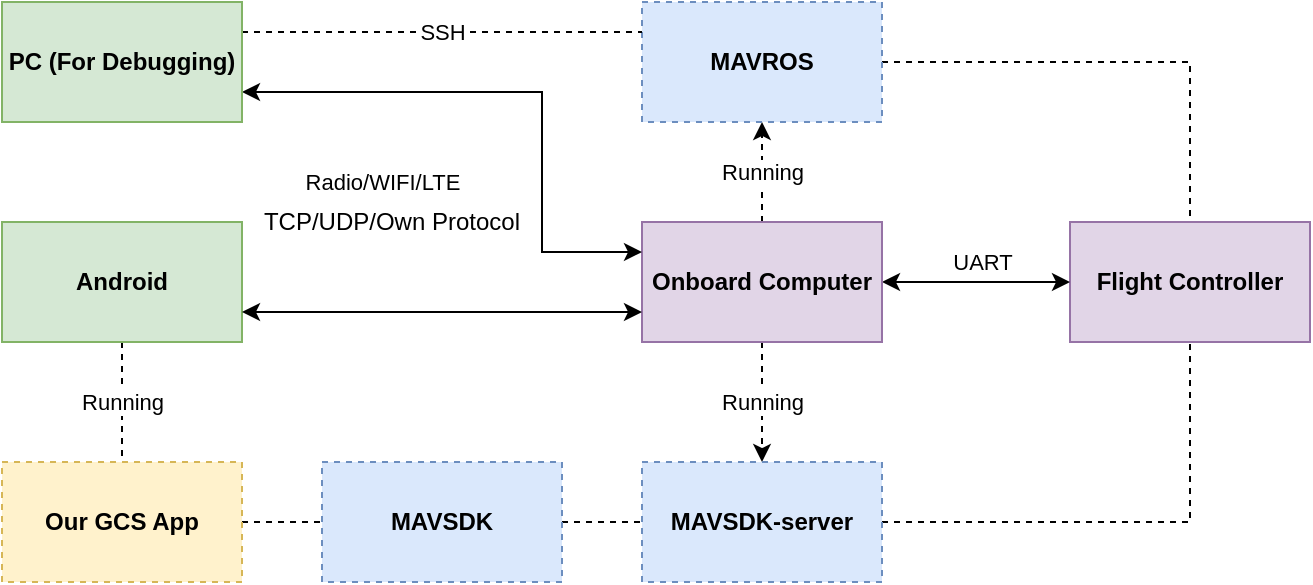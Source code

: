 <mxfile version="14.6.9" type="github">
  <diagram id="lMDNcOSs3lMQIxUguSS0" name="Page-1">
    <mxGraphModel dx="1064" dy="977" grid="1" gridSize="10" guides="1" tooltips="1" connect="1" arrows="1" fold="1" page="1" pageScale="1" pageWidth="1169" pageHeight="827" math="0" shadow="0">
      <root>
        <mxCell id="0" />
        <mxCell id="1" parent="0" />
        <mxCell id="IrnzPBB1oJrZkGAjnWZN-1" value="Flight Controller" style="rounded=0;whiteSpace=wrap;html=1;fillColor=#e1d5e7;strokeColor=#9673a6;fontStyle=1" vertex="1" parent="1">
          <mxGeometry x="864" y="570" width="120" height="60" as="geometry" />
        </mxCell>
        <mxCell id="IrnzPBB1oJrZkGAjnWZN-2" style="edgeStyle=orthogonalEdgeStyle;rounded=0;orthogonalLoop=1;jettySize=auto;html=1;exitX=1;exitY=0.5;exitDx=0;exitDy=0;entryX=0;entryY=0.5;entryDx=0;entryDy=0;startArrow=classic;startFill=1;" edge="1" parent="1" source="IrnzPBB1oJrZkGAjnWZN-5" target="IrnzPBB1oJrZkGAjnWZN-1">
          <mxGeometry relative="1" as="geometry" />
        </mxCell>
        <mxCell id="IrnzPBB1oJrZkGAjnWZN-3" value="UART" style="edgeLabel;html=1;align=center;verticalAlign=middle;resizable=0;points=[];" vertex="1" connectable="0" parent="IrnzPBB1oJrZkGAjnWZN-2">
          <mxGeometry x="0.325" y="3" relative="1" as="geometry">
            <mxPoint x="-13" y="-7" as="offset" />
          </mxGeometry>
        </mxCell>
        <mxCell id="IrnzPBB1oJrZkGAjnWZN-4" value="Running" style="edgeStyle=orthogonalEdgeStyle;rounded=0;orthogonalLoop=1;jettySize=auto;html=1;exitX=0.5;exitY=0;exitDx=0;exitDy=0;entryX=0.5;entryY=1;entryDx=0;entryDy=0;dashed=1;startArrow=none;startFill=0;endArrow=classic;endFill=1;" edge="1" parent="1" source="IrnzPBB1oJrZkGAjnWZN-5" target="IrnzPBB1oJrZkGAjnWZN-9">
          <mxGeometry relative="1" as="geometry" />
        </mxCell>
        <mxCell id="IrnzPBB1oJrZkGAjnWZN-32" value="Running" style="edgeStyle=orthogonalEdgeStyle;rounded=0;orthogonalLoop=1;jettySize=auto;html=1;exitX=0.5;exitY=1;exitDx=0;exitDy=0;entryX=0.5;entryY=0;entryDx=0;entryDy=0;dashed=1;endArrow=classic;endFill=1;" edge="1" parent="1" source="IrnzPBB1oJrZkGAjnWZN-5" target="IrnzPBB1oJrZkGAjnWZN-30">
          <mxGeometry relative="1" as="geometry" />
        </mxCell>
        <mxCell id="IrnzPBB1oJrZkGAjnWZN-5" value="Onboard Computer" style="rounded=0;whiteSpace=wrap;html=1;fillColor=#e1d5e7;strokeColor=#9673a6;fontStyle=1" vertex="1" parent="1">
          <mxGeometry x="650" y="570" width="120" height="60" as="geometry" />
        </mxCell>
        <mxCell id="IrnzPBB1oJrZkGAjnWZN-8" style="edgeStyle=orthogonalEdgeStyle;rounded=0;orthogonalLoop=1;jettySize=auto;html=1;exitX=1;exitY=0.5;exitDx=0;exitDy=0;entryX=0.5;entryY=0;entryDx=0;entryDy=0;dashed=1;startArrow=none;startFill=0;endArrow=none;endFill=0;" edge="1" parent="1" source="IrnzPBB1oJrZkGAjnWZN-9" target="IrnzPBB1oJrZkGAjnWZN-1">
          <mxGeometry relative="1" as="geometry" />
        </mxCell>
        <mxCell id="IrnzPBB1oJrZkGAjnWZN-9" value="MAVROS" style="rounded=0;whiteSpace=wrap;html=1;fillColor=#dae8fc;strokeColor=#6c8ebf;fontStyle=1;dashed=1;" vertex="1" parent="1">
          <mxGeometry x="650" y="460" width="120" height="60" as="geometry" />
        </mxCell>
        <mxCell id="IrnzPBB1oJrZkGAjnWZN-28" style="edgeStyle=orthogonalEdgeStyle;rounded=0;orthogonalLoop=1;jettySize=auto;html=1;exitX=1;exitY=0.5;exitDx=0;exitDy=0;entryX=0;entryY=0.5;entryDx=0;entryDy=0;endArrow=none;endFill=0;dashed=1;" edge="1" parent="1" source="IrnzPBB1oJrZkGAjnWZN-11" target="IrnzPBB1oJrZkGAjnWZN-18">
          <mxGeometry relative="1" as="geometry" />
        </mxCell>
        <mxCell id="IrnzPBB1oJrZkGAjnWZN-11" value="Our GCS App" style="rounded=0;whiteSpace=wrap;html=1;fillColor=#fff2cc;strokeColor=#d6b656;fontStyle=1;dashed=1;" vertex="1" parent="1">
          <mxGeometry x="330" y="690" width="120" height="60" as="geometry" />
        </mxCell>
        <mxCell id="IrnzPBB1oJrZkGAjnWZN-29" value="Running" style="edgeStyle=orthogonalEdgeStyle;rounded=0;orthogonalLoop=1;jettySize=auto;html=1;exitX=0.5;exitY=1;exitDx=0;exitDy=0;entryX=0.5;entryY=0;entryDx=0;entryDy=0;dashed=1;endArrow=none;endFill=0;" edge="1" parent="1" source="IrnzPBB1oJrZkGAjnWZN-15" target="IrnzPBB1oJrZkGAjnWZN-11">
          <mxGeometry relative="1" as="geometry" />
        </mxCell>
        <mxCell id="IrnzPBB1oJrZkGAjnWZN-15" value="Android" style="rounded=0;whiteSpace=wrap;html=1;fillColor=#d5e8d4;strokeColor=#82b366;fontStyle=1" vertex="1" parent="1">
          <mxGeometry x="330" y="570" width="120" height="60" as="geometry" />
        </mxCell>
        <mxCell id="IrnzPBB1oJrZkGAjnWZN-16" style="edgeStyle=orthogonalEdgeStyle;rounded=0;orthogonalLoop=1;jettySize=auto;html=1;exitX=1;exitY=0.75;exitDx=0;exitDy=0;startArrow=classic;startFill=1;entryX=0;entryY=0.75;entryDx=0;entryDy=0;" edge="1" parent="1" source="IrnzPBB1oJrZkGAjnWZN-15" target="IrnzPBB1oJrZkGAjnWZN-5">
          <mxGeometry relative="1" as="geometry">
            <mxPoint x="780" y="610" as="sourcePoint" />
            <mxPoint x="650" y="600" as="targetPoint" />
            <Array as="points">
              <mxPoint x="530" y="615" />
              <mxPoint x="530" y="615" />
            </Array>
          </mxGeometry>
        </mxCell>
        <mxCell id="IrnzPBB1oJrZkGAjnWZN-31" style="edgeStyle=orthogonalEdgeStyle;rounded=0;orthogonalLoop=1;jettySize=auto;html=1;exitX=1;exitY=0.5;exitDx=0;exitDy=0;entryX=0;entryY=0.5;entryDx=0;entryDy=0;dashed=1;endArrow=none;endFill=0;" edge="1" parent="1" source="IrnzPBB1oJrZkGAjnWZN-18" target="IrnzPBB1oJrZkGAjnWZN-30">
          <mxGeometry relative="1" as="geometry" />
        </mxCell>
        <mxCell id="IrnzPBB1oJrZkGAjnWZN-18" value="MAVSDK" style="rounded=0;whiteSpace=wrap;html=1;fillColor=#dae8fc;strokeColor=#6c8ebf;fontStyle=1;dashed=1;" vertex="1" parent="1">
          <mxGeometry x="490" y="690" width="120" height="60" as="geometry" />
        </mxCell>
        <mxCell id="IrnzPBB1oJrZkGAjnWZN-19" value="Radio/WIFI/LTE" style="edgeLabel;html=1;align=center;verticalAlign=middle;resizable=0;points=[];" vertex="1" connectable="0" parent="1">
          <mxGeometry x="520" y="550.0" as="geometry" />
        </mxCell>
        <mxCell id="IrnzPBB1oJrZkGAjnWZN-21" value="" style="shape=image;verticalLabelPosition=bottom;labelBackgroundColor=#ffffff;verticalAlign=top;aspect=fixed;imageAspect=0;image=https://mavlink.io/assets/site/logo_mavlink_small.png;" vertex="1" parent="1">
          <mxGeometry x="790" y="468" width="74" height="17.76" as="geometry" />
        </mxCell>
        <mxCell id="IrnzPBB1oJrZkGAjnWZN-25" value="" style="shape=image;html=1;verticalAlign=top;verticalLabelPosition=bottom;labelBackgroundColor=#ffffff;imageAspect=0;aspect=fixed;image=https://cdn2.iconfinder.com/data/icons/strongicon-vol-24-free/24/filetype-16-128.png;dashed=1;" vertex="1" parent="1">
          <mxGeometry x="660" y="481" width="18" height="18" as="geometry" />
        </mxCell>
        <mxCell id="IrnzPBB1oJrZkGAjnWZN-26" value="" style="shape=image;html=1;verticalAlign=top;verticalLabelPosition=bottom;labelBackgroundColor=#ffffff;imageAspect=0;aspect=fixed;image=https://cdn4.iconfinder.com/data/icons/logos-and-brands/512/181_Java_logo_logos-128.png;dashed=1;" vertex="1" parent="1">
          <mxGeometry x="500" y="710" width="20" height="20" as="geometry" />
        </mxCell>
        <mxCell id="IrnzPBB1oJrZkGAjnWZN-33" style="edgeStyle=orthogonalEdgeStyle;rounded=0;orthogonalLoop=1;jettySize=auto;html=1;exitX=1;exitY=0.5;exitDx=0;exitDy=0;entryX=0.5;entryY=1;entryDx=0;entryDy=0;dashed=1;endArrow=none;endFill=0;" edge="1" parent="1" source="IrnzPBB1oJrZkGAjnWZN-30" target="IrnzPBB1oJrZkGAjnWZN-1">
          <mxGeometry relative="1" as="geometry" />
        </mxCell>
        <mxCell id="IrnzPBB1oJrZkGAjnWZN-30" value="MAVSDK-server" style="rounded=0;whiteSpace=wrap;html=1;fillColor=#dae8fc;strokeColor=#6c8ebf;fontStyle=1;dashed=1;" vertex="1" parent="1">
          <mxGeometry x="650" y="690" width="120" height="60" as="geometry" />
        </mxCell>
        <mxCell id="IrnzPBB1oJrZkGAjnWZN-34" value="" style="shape=image;verticalLabelPosition=bottom;labelBackgroundColor=#ffffff;verticalAlign=top;aspect=fixed;imageAspect=0;image=https://mavlink.io/assets/site/logo_mavlink_small.png;" vertex="1" parent="1">
          <mxGeometry x="790" y="692.24" width="74" height="17.76" as="geometry" />
        </mxCell>
        <mxCell id="IrnzPBB1oJrZkGAjnWZN-35" value="TCP/UDP/Own Protocol" style="text;html=1;strokeColor=none;fillColor=none;align=center;verticalAlign=middle;whiteSpace=wrap;rounded=0;" vertex="1" parent="1">
          <mxGeometry x="440" y="560" width="170" height="20" as="geometry" />
        </mxCell>
        <mxCell id="IrnzPBB1oJrZkGAjnWZN-37" style="edgeStyle=orthogonalEdgeStyle;rounded=0;orthogonalLoop=1;jettySize=auto;html=1;exitX=1;exitY=0.75;exitDx=0;exitDy=0;entryX=0;entryY=0.25;entryDx=0;entryDy=0;endArrow=classic;endFill=1;startArrow=classic;startFill=1;" edge="1" parent="1" source="IrnzPBB1oJrZkGAjnWZN-36" target="IrnzPBB1oJrZkGAjnWZN-5">
          <mxGeometry relative="1" as="geometry">
            <Array as="points">
              <mxPoint x="600" y="505" />
              <mxPoint x="600" y="585" />
            </Array>
          </mxGeometry>
        </mxCell>
        <mxCell id="IrnzPBB1oJrZkGAjnWZN-39" value="SSH" style="edgeStyle=orthogonalEdgeStyle;rounded=0;orthogonalLoop=1;jettySize=auto;html=1;exitX=1;exitY=0.25;exitDx=0;exitDy=0;entryX=0;entryY=0.25;entryDx=0;entryDy=0;startArrow=none;startFill=0;endArrow=none;endFill=0;dashed=1;" edge="1" parent="1" source="IrnzPBB1oJrZkGAjnWZN-36" target="IrnzPBB1oJrZkGAjnWZN-9">
          <mxGeometry relative="1" as="geometry" />
        </mxCell>
        <mxCell id="IrnzPBB1oJrZkGAjnWZN-36" value="PC (For Debugging)" style="rounded=0;whiteSpace=wrap;html=1;fillColor=#d5e8d4;strokeColor=#82b366;fontStyle=1" vertex="1" parent="1">
          <mxGeometry x="330" y="460" width="120" height="60" as="geometry" />
        </mxCell>
      </root>
    </mxGraphModel>
  </diagram>
</mxfile>
